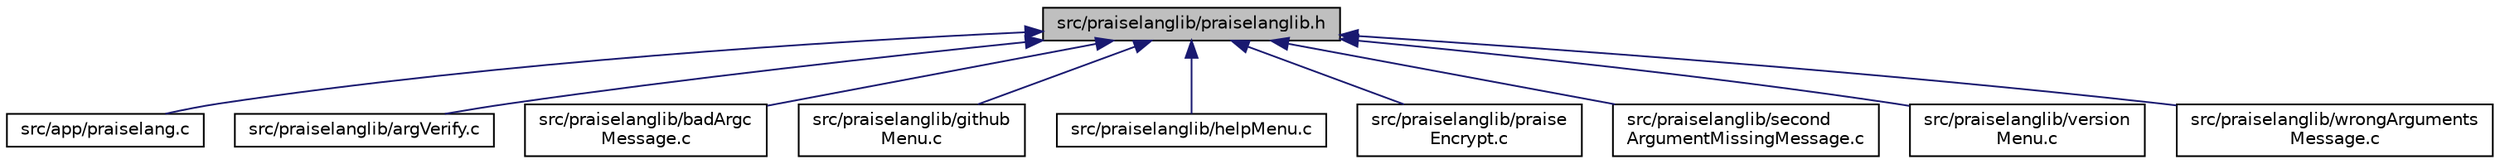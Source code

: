 digraph "src/praiselanglib/praiselanglib.h"
{
 // LATEX_PDF_SIZE
  edge [fontname="Helvetica",fontsize="10",labelfontname="Helvetica",labelfontsize="10"];
  node [fontname="Helvetica",fontsize="10",shape=record];
  Node1 [label="src/praiselanglib/praiselanglib.h",height=0.2,width=0.4,color="black", fillcolor="grey75", style="filled", fontcolor="black",tooltip=" "];
  Node1 -> Node2 [dir="back",color="midnightblue",fontsize="10",style="solid"];
  Node2 [label="src/app/praiselang.c",height=0.2,width=0.4,color="black", fillcolor="white", style="filled",URL="$d8/d17/praiselang_8c.html",tooltip="the main application file of praiselang"];
  Node1 -> Node3 [dir="back",color="midnightblue",fontsize="10",style="solid"];
  Node3 [label="src/praiselanglib/argVerify.c",height=0.2,width=0.4,color="black", fillcolor="white", style="filled",URL="$d1/d2a/argVerify_8c.html",tooltip="tests the arguments, argument count and returns true (bool) if prompted arguments are true"];
  Node1 -> Node4 [dir="back",color="midnightblue",fontsize="10",style="solid"];
  Node4 [label="src/praiselanglib/badArgc\lMessage.c",height=0.2,width=0.4,color="black", fillcolor="white", style="filled",URL="$d0/d9e/badArgcMessage_8c.html",tooltip="prints information about wrong arguments"];
  Node1 -> Node5 [dir="back",color="midnightblue",fontsize="10",style="solid"];
  Node5 [label="src/praiselanglib/github\lMenu.c",height=0.2,width=0.4,color="black", fillcolor="white", style="filled",URL="$dc/d5a/githubMenu_8c.html",tooltip="prints github source code related information"];
  Node1 -> Node6 [dir="back",color="midnightblue",fontsize="10",style="solid"];
  Node6 [label="src/praiselanglib/helpMenu.c",height=0.2,width=0.4,color="black", fillcolor="white", style="filled",URL="$d6/d4d/helpMenu_8c.html",tooltip="prints a help menu for praiselang"];
  Node1 -> Node7 [dir="back",color="midnightblue",fontsize="10",style="solid"];
  Node7 [label="src/praiselanglib/praise\lEncrypt.c",height=0.2,width=0.4,color="black", fillcolor="white", style="filled",URL="$d4/db5/praiseEncrypt_8c.html",tooltip="encrypts the given string with praiselang algorithm"];
  Node1 -> Node8 [dir="back",color="midnightblue",fontsize="10",style="solid"];
  Node8 [label="src/praiselanglib/second\lArgumentMissingMessage.c",height=0.2,width=0.4,color="black", fillcolor="white", style="filled",URL="$da/d9f/secondArgumentMissingMessage_8c.html",tooltip="prints information about missing second argument"];
  Node1 -> Node9 [dir="back",color="midnightblue",fontsize="10",style="solid"];
  Node9 [label="src/praiselanglib/version\lMenu.c",height=0.2,width=0.4,color="black", fillcolor="white", style="filled",URL="$de/d5d/versionMenu_8c.html",tooltip="prints praiselang version related information"];
  Node1 -> Node10 [dir="back",color="midnightblue",fontsize="10",style="solid"];
  Node10 [label="src/praiselanglib/wrongArguments\lMessage.c",height=0.2,width=0.4,color="black", fillcolor="white", style="filled",URL="$dd/d10/wrongArgumentsMessage_8c.html",tooltip="prints information about wrong arguments"];
}
